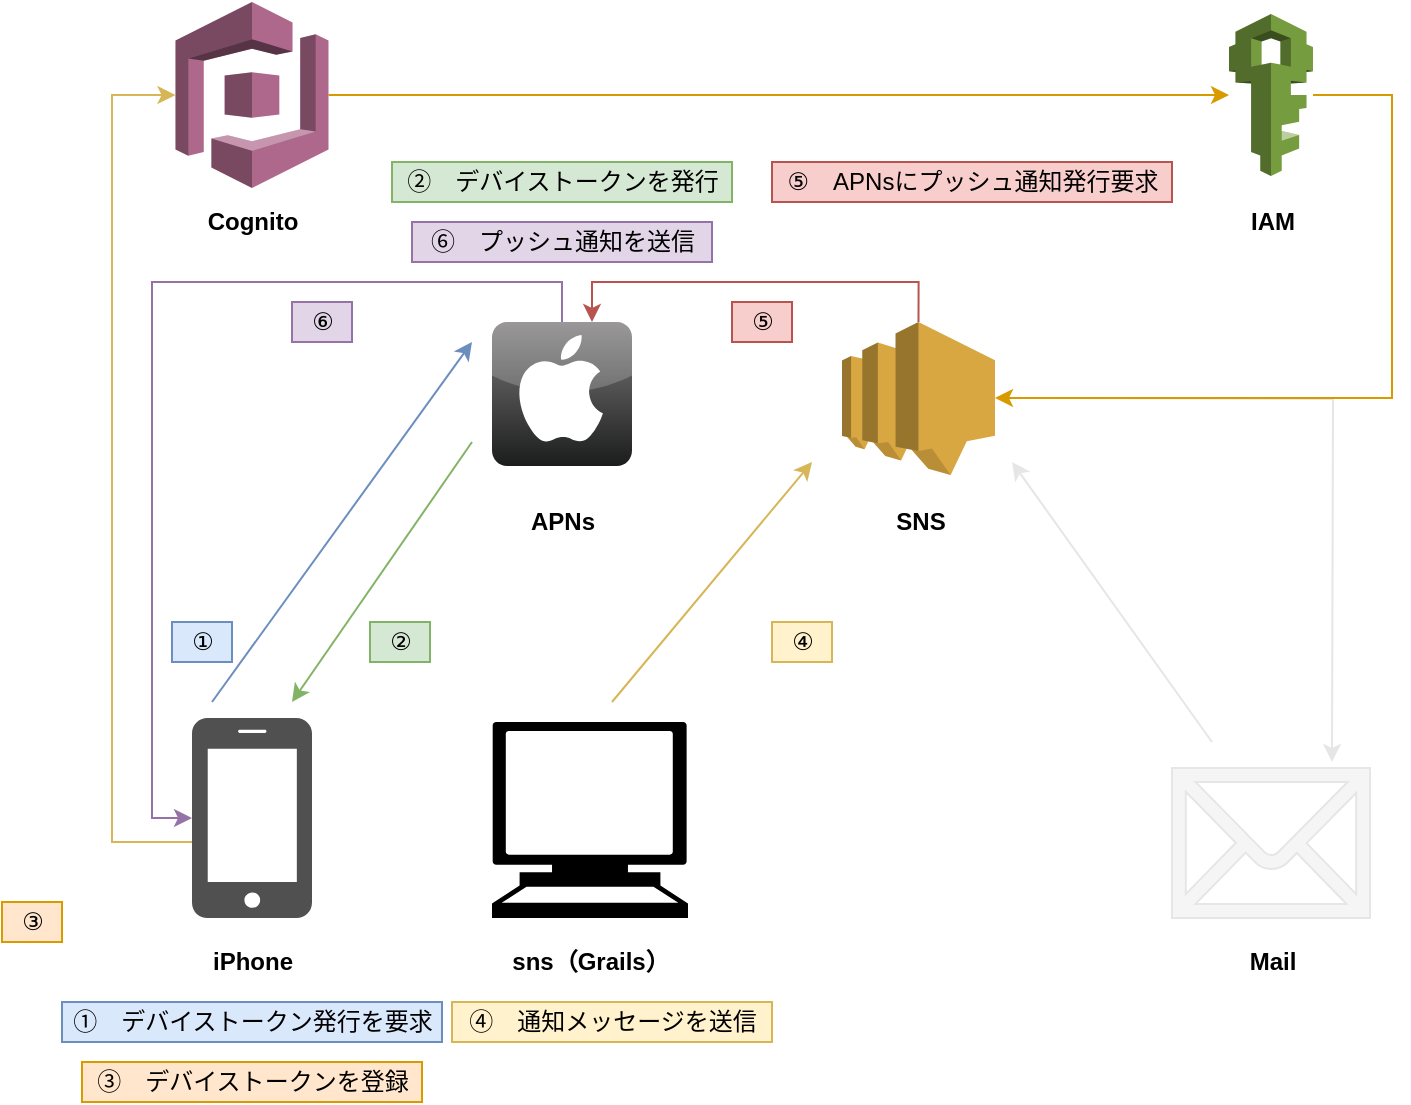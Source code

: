 <mxfile version="13.7.9" type="device"><diagram id="LsZuYX_wP5UH5VdNGRXe" name="Page-1"><mxGraphModel dx="2253" dy="794" grid="1" gridSize="10" guides="1" tooltips="1" connect="1" arrows="1" fold="1" page="1" pageScale="1" pageWidth="827" pageHeight="1169" math="0" shadow="0"><root><mxCell id="0"/><mxCell id="1" parent="0"/><mxCell id="xyds9XrbP9ezElBjRa3A-8" value="" style="endArrow=classic;html=1;fillColor=#d5e8d4;strokeColor=#82b366;" parent="1" edge="1"><mxGeometry width="50" height="50" relative="1" as="geometry"><mxPoint x="190" y="240" as="sourcePoint"/><mxPoint x="100" y="370" as="targetPoint"/></mxGeometry></mxCell><mxCell id="xyds9XrbP9ezElBjRa3A-17" style="rounded=0;orthogonalLoop=1;jettySize=auto;html=1;fillColor=#fff2cc;strokeColor=#d6b656;" parent="1" edge="1"><mxGeometry relative="1" as="geometry"><mxPoint x="260" y="370" as="sourcePoint"/><mxPoint x="360" y="250" as="targetPoint"/></mxGeometry></mxCell><mxCell id="xyds9XrbP9ezElBjRa3A-1" value="" style="shape=mxgraph.signs.tech.computer;html=1;pointerEvents=1;fillColor=#000000;strokeColor=none;verticalLabelPosition=bottom;verticalAlign=top;align=center;" parent="1" vertex="1"><mxGeometry x="200" y="380" width="98" height="98" as="geometry"/></mxCell><mxCell id="xyds9XrbP9ezElBjRa3A-20" style="edgeStyle=orthogonalEdgeStyle;rounded=0;orthogonalLoop=1;jettySize=auto;html=1;fillColor=#ffe6cc;strokeColor=#E6E6E6;" parent="1" edge="1"><mxGeometry relative="1" as="geometry"><mxPoint x="470" y="218" as="sourcePoint"/><mxPoint x="620" y="400" as="targetPoint"/></mxGeometry></mxCell><mxCell id="xyds9XrbP9ezElBjRa3A-36" style="edgeStyle=orthogonalEdgeStyle;rounded=0;orthogonalLoop=1;jettySize=auto;html=1;exitX=0.5;exitY=0;exitDx=0;exitDy=0;exitPerimeter=0;strokeColor=#b85450;fillColor=#f8cecc;" parent="1" source="xyds9XrbP9ezElBjRa3A-3" target="xyds9XrbP9ezElBjRa3A-31" edge="1"><mxGeometry relative="1" as="geometry"><Array as="points"><mxPoint x="413" y="160"/><mxPoint x="250" y="160"/></Array></mxGeometry></mxCell><mxCell id="xyds9XrbP9ezElBjRa3A-3" value="" style="outlineConnect=0;dashed=0;verticalLabelPosition=bottom;verticalAlign=top;align=center;html=1;shape=mxgraph.aws3.sns;fillColor=#D9A741;gradientColor=none;" parent="1" vertex="1"><mxGeometry x="375" y="180" width="76.5" height="76.5" as="geometry"/></mxCell><mxCell id="xyds9XrbP9ezElBjRa3A-6" value="" style="shape=mxgraph.signs.tech.mail;html=1;pointerEvents=1;fillColor=#f5f5f5;verticalLabelPosition=bottom;verticalAlign=top;align=center;fontColor=#333333;strokeColor=#E6E6E6;" parent="1" vertex="1"><mxGeometry x="540" y="403" width="99" height="75" as="geometry"/></mxCell><mxCell id="xyds9XrbP9ezElBjRa3A-7" value="" style="endArrow=classic;html=1;fillColor=#dae8fc;strokeColor=#6c8ebf;" parent="1" edge="1"><mxGeometry width="50" height="50" relative="1" as="geometry"><mxPoint x="60" y="370" as="sourcePoint"/><mxPoint x="190" y="190" as="targetPoint"/></mxGeometry></mxCell><mxCell id="xyds9XrbP9ezElBjRa3A-9" value="" style="endArrow=classic;html=1;strokeColor=#E6E6E6;" parent="1" edge="1"><mxGeometry width="50" height="50" relative="1" as="geometry"><mxPoint x="560" y="390" as="sourcePoint"/><mxPoint x="460" y="250" as="targetPoint"/></mxGeometry></mxCell><mxCell id="xyds9XrbP9ezElBjRa3A-11" value="①　デバイストークン発行を要求" style="text;html=1;align=center;verticalAlign=middle;resizable=0;points=[];autosize=1;fillColor=#dae8fc;strokeColor=#6c8ebf;" parent="1" vertex="1"><mxGeometry x="-15" y="520" width="190" height="20" as="geometry"/></mxCell><mxCell id="xyds9XrbP9ezElBjRa3A-12" value="①" style="text;html=1;align=center;verticalAlign=middle;resizable=0;points=[];autosize=1;fillColor=#dae8fc;strokeColor=#6c8ebf;" parent="1" vertex="1"><mxGeometry x="40" y="330" width="30" height="20" as="geometry"/></mxCell><mxCell id="xyds9XrbP9ezElBjRa3A-13" value="②" style="text;html=1;align=center;verticalAlign=middle;resizable=0;points=[];autosize=1;fillColor=#d5e8d4;strokeColor=#82b366;" parent="1" vertex="1"><mxGeometry x="139" y="330" width="30" height="20" as="geometry"/></mxCell><mxCell id="xyds9XrbP9ezElBjRa3A-14" value="②　デバイストークンを発行" style="text;html=1;align=center;verticalAlign=middle;resizable=0;points=[];autosize=1;fillColor=#d5e8d4;strokeColor=#82b366;" parent="1" vertex="1"><mxGeometry x="150" y="100" width="170" height="20" as="geometry"/></mxCell><mxCell id="xyds9XrbP9ezElBjRa3A-15" value="⑤　APNsにプッシュ通知発行要求" style="text;html=1;align=center;verticalAlign=middle;resizable=0;points=[];autosize=1;fillColor=#f8cecc;strokeColor=#b85450;" parent="1" vertex="1"><mxGeometry x="340" y="100" width="200" height="20" as="geometry"/></mxCell><mxCell id="xyds9XrbP9ezElBjRa3A-16" value="③" style="text;html=1;align=center;verticalAlign=middle;resizable=0;points=[];autosize=1;fillColor=#ffe6cc;strokeColor=#d79b00;" parent="1" vertex="1"><mxGeometry x="-45" y="470" width="30" height="20" as="geometry"/></mxCell><mxCell id="xyds9XrbP9ezElBjRa3A-18" value="④　通知メッセージを送信" style="text;html=1;align=center;verticalAlign=middle;resizable=0;points=[];autosize=1;fillColor=#fff2cc;strokeColor=#d6b656;" parent="1" vertex="1"><mxGeometry x="180" y="520" width="160" height="20" as="geometry"/></mxCell><mxCell id="xyds9XrbP9ezElBjRa3A-19" value="④" style="text;html=1;align=center;verticalAlign=middle;resizable=0;points=[];autosize=1;fillColor=#fff2cc;strokeColor=#d6b656;" parent="1" vertex="1"><mxGeometry x="340" y="330" width="30" height="20" as="geometry"/></mxCell><mxCell id="xyds9XrbP9ezElBjRa3A-21" value="⑤" style="text;html=1;align=center;verticalAlign=middle;resizable=0;points=[];autosize=1;fillColor=#f8cecc;strokeColor=#b85450;" parent="1" vertex="1"><mxGeometry x="320" y="170" width="30" height="20" as="geometry"/></mxCell><mxCell id="xyds9XrbP9ezElBjRa3A-23" value="SNS" style="text;html=1;align=center;verticalAlign=middle;resizable=0;points=[];autosize=1;fontStyle=1" parent="1" vertex="1"><mxGeometry x="394" y="270" width="40" height="20" as="geometry"/></mxCell><mxCell id="xyds9XrbP9ezElBjRa3A-24" value="Mail" style="text;html=1;align=center;verticalAlign=middle;resizable=0;points=[];autosize=1;fontStyle=1" parent="1" vertex="1"><mxGeometry x="569.5" y="490" width="40" height="20" as="geometry"/></mxCell><mxCell id="xyds9XrbP9ezElBjRa3A-25" value="sns（Grails）" style="text;html=1;align=center;verticalAlign=middle;resizable=0;points=[];autosize=1;fontStyle=1" parent="1" vertex="1"><mxGeometry x="204" y="490" width="90" height="20" as="geometry"/></mxCell><mxCell id="xyds9XrbP9ezElBjRa3A-34" style="edgeStyle=orthogonalEdgeStyle;rounded=0;orthogonalLoop=1;jettySize=auto;html=1;fillColor=#fff2cc;strokeColor=#d6b656;entryX=0;entryY=0.5;entryDx=0;entryDy=0;entryPerimeter=0;" parent="1" source="xyds9XrbP9ezElBjRa3A-30" target="Mw5o_ap69bjkQOlbfpWY-5" edge="1"><mxGeometry relative="1" as="geometry"><Array as="points"><mxPoint x="10" y="440"/><mxPoint x="10" y="67"/></Array><mxPoint x="10" y="80" as="targetPoint"/></mxGeometry></mxCell><mxCell id="xyds9XrbP9ezElBjRa3A-30" value="" style="pointerEvents=1;shadow=0;dashed=0;html=1;strokeColor=none;fillColor=#505050;labelPosition=center;verticalLabelPosition=bottom;verticalAlign=top;outlineConnect=0;align=center;shape=mxgraph.office.devices.cell_phone_iphone_proportional;" parent="1" vertex="1"><mxGeometry x="50" y="378" width="60" height="100" as="geometry"/></mxCell><mxCell id="xyds9XrbP9ezElBjRa3A-37" style="edgeStyle=orthogonalEdgeStyle;rounded=0;orthogonalLoop=1;jettySize=auto;html=1;strokeColor=#9673a6;fillColor=#e1d5e7;" parent="1" source="xyds9XrbP9ezElBjRa3A-31" target="xyds9XrbP9ezElBjRa3A-30" edge="1"><mxGeometry relative="1" as="geometry"><Array as="points"><mxPoint x="235" y="160"/><mxPoint x="30" y="160"/><mxPoint x="30" y="428"/></Array></mxGeometry></mxCell><mxCell id="xyds9XrbP9ezElBjRa3A-31" value="" style="dashed=0;outlineConnect=0;html=1;align=center;labelPosition=center;verticalLabelPosition=bottom;verticalAlign=top;shape=mxgraph.webicons.apple;fillColor=#807E7E;gradientColor=#1B1C1C" parent="1" vertex="1"><mxGeometry x="200" y="180" width="70" height="72" as="geometry"/></mxCell><mxCell id="xyds9XrbP9ezElBjRa3A-32" value="iPhone" style="text;html=1;align=center;verticalAlign=middle;resizable=0;points=[];autosize=1;fontStyle=1" parent="1" vertex="1"><mxGeometry x="50" y="490" width="60" height="20" as="geometry"/></mxCell><mxCell id="xyds9XrbP9ezElBjRa3A-33" value="APNs" style="text;html=1;align=center;verticalAlign=middle;resizable=0;points=[];autosize=1;fontStyle=1" parent="1" vertex="1"><mxGeometry x="210" y="270" width="50" height="20" as="geometry"/></mxCell><mxCell id="xyds9XrbP9ezElBjRa3A-35" value="③　デバイストークンを登録" style="text;html=1;align=center;verticalAlign=middle;resizable=0;points=[];autosize=1;fillColor=#ffe6cc;strokeColor=#d79b00;" parent="1" vertex="1"><mxGeometry x="-5" y="550" width="170" height="20" as="geometry"/></mxCell><mxCell id="xyds9XrbP9ezElBjRa3A-38" value="⑥　プッシュ通知を送信" style="text;html=1;align=center;verticalAlign=middle;resizable=0;points=[];autosize=1;fillColor=#e1d5e7;strokeColor=#9673a6;" parent="1" vertex="1"><mxGeometry x="160" y="130" width="150" height="20" as="geometry"/></mxCell><mxCell id="xyds9XrbP9ezElBjRa3A-39" value="⑥" style="text;html=1;align=center;verticalAlign=middle;resizable=0;points=[];autosize=1;fillColor=#e1d5e7;strokeColor=#9673a6;" parent="1" vertex="1"><mxGeometry x="100" y="170" width="30" height="20" as="geometry"/></mxCell><mxCell id="Mw5o_ap69bjkQOlbfpWY-7" style="edgeStyle=none;rounded=0;orthogonalLoop=1;jettySize=auto;html=1;exitX=1;exitY=0.5;exitDx=0;exitDy=0;exitPerimeter=0;fillColor=#ffe6cc;strokeColor=#d79b00;" edge="1" parent="1" source="Mw5o_ap69bjkQOlbfpWY-5" target="Mw5o_ap69bjkQOlbfpWY-6"><mxGeometry relative="1" as="geometry"/></mxCell><mxCell id="Mw5o_ap69bjkQOlbfpWY-5" value="" style="outlineConnect=0;dashed=0;verticalLabelPosition=bottom;verticalAlign=top;align=center;html=1;shape=mxgraph.aws3.cognito;fillColor=#AD688B;gradientColor=none;" vertex="1" parent="1"><mxGeometry x="41.75" y="20" width="76.5" height="93" as="geometry"/></mxCell><mxCell id="Mw5o_ap69bjkQOlbfpWY-8" style="edgeStyle=orthogonalEdgeStyle;rounded=0;orthogonalLoop=1;jettySize=auto;html=1;fillColor=#ffe6cc;strokeColor=#d79b00;" edge="1" parent="1" source="Mw5o_ap69bjkQOlbfpWY-6" target="xyds9XrbP9ezElBjRa3A-3"><mxGeometry relative="1" as="geometry"><Array as="points"><mxPoint x="650" y="67"/><mxPoint x="650" y="218"/></Array></mxGeometry></mxCell><mxCell id="Mw5o_ap69bjkQOlbfpWY-6" value="" style="outlineConnect=0;dashed=0;verticalLabelPosition=bottom;verticalAlign=top;align=center;html=1;shape=mxgraph.aws3.iam;fillColor=#759C3E;gradientColor=none;" vertex="1" parent="1"><mxGeometry x="568.5" y="26" width="42" height="81" as="geometry"/></mxCell><mxCell id="Mw5o_ap69bjkQOlbfpWY-9" value="Cognito" style="text;html=1;align=center;verticalAlign=middle;resizable=0;points=[];autosize=1;fontStyle=1" vertex="1" parent="1"><mxGeometry x="50" y="120" width="60" height="20" as="geometry"/></mxCell><mxCell id="Mw5o_ap69bjkQOlbfpWY-10" value="IAM" style="text;html=1;align=center;verticalAlign=middle;resizable=0;points=[];autosize=1;fontStyle=1" vertex="1" parent="1"><mxGeometry x="569.5" y="120" width="40" height="20" as="geometry"/></mxCell></root></mxGraphModel></diagram></mxfile>